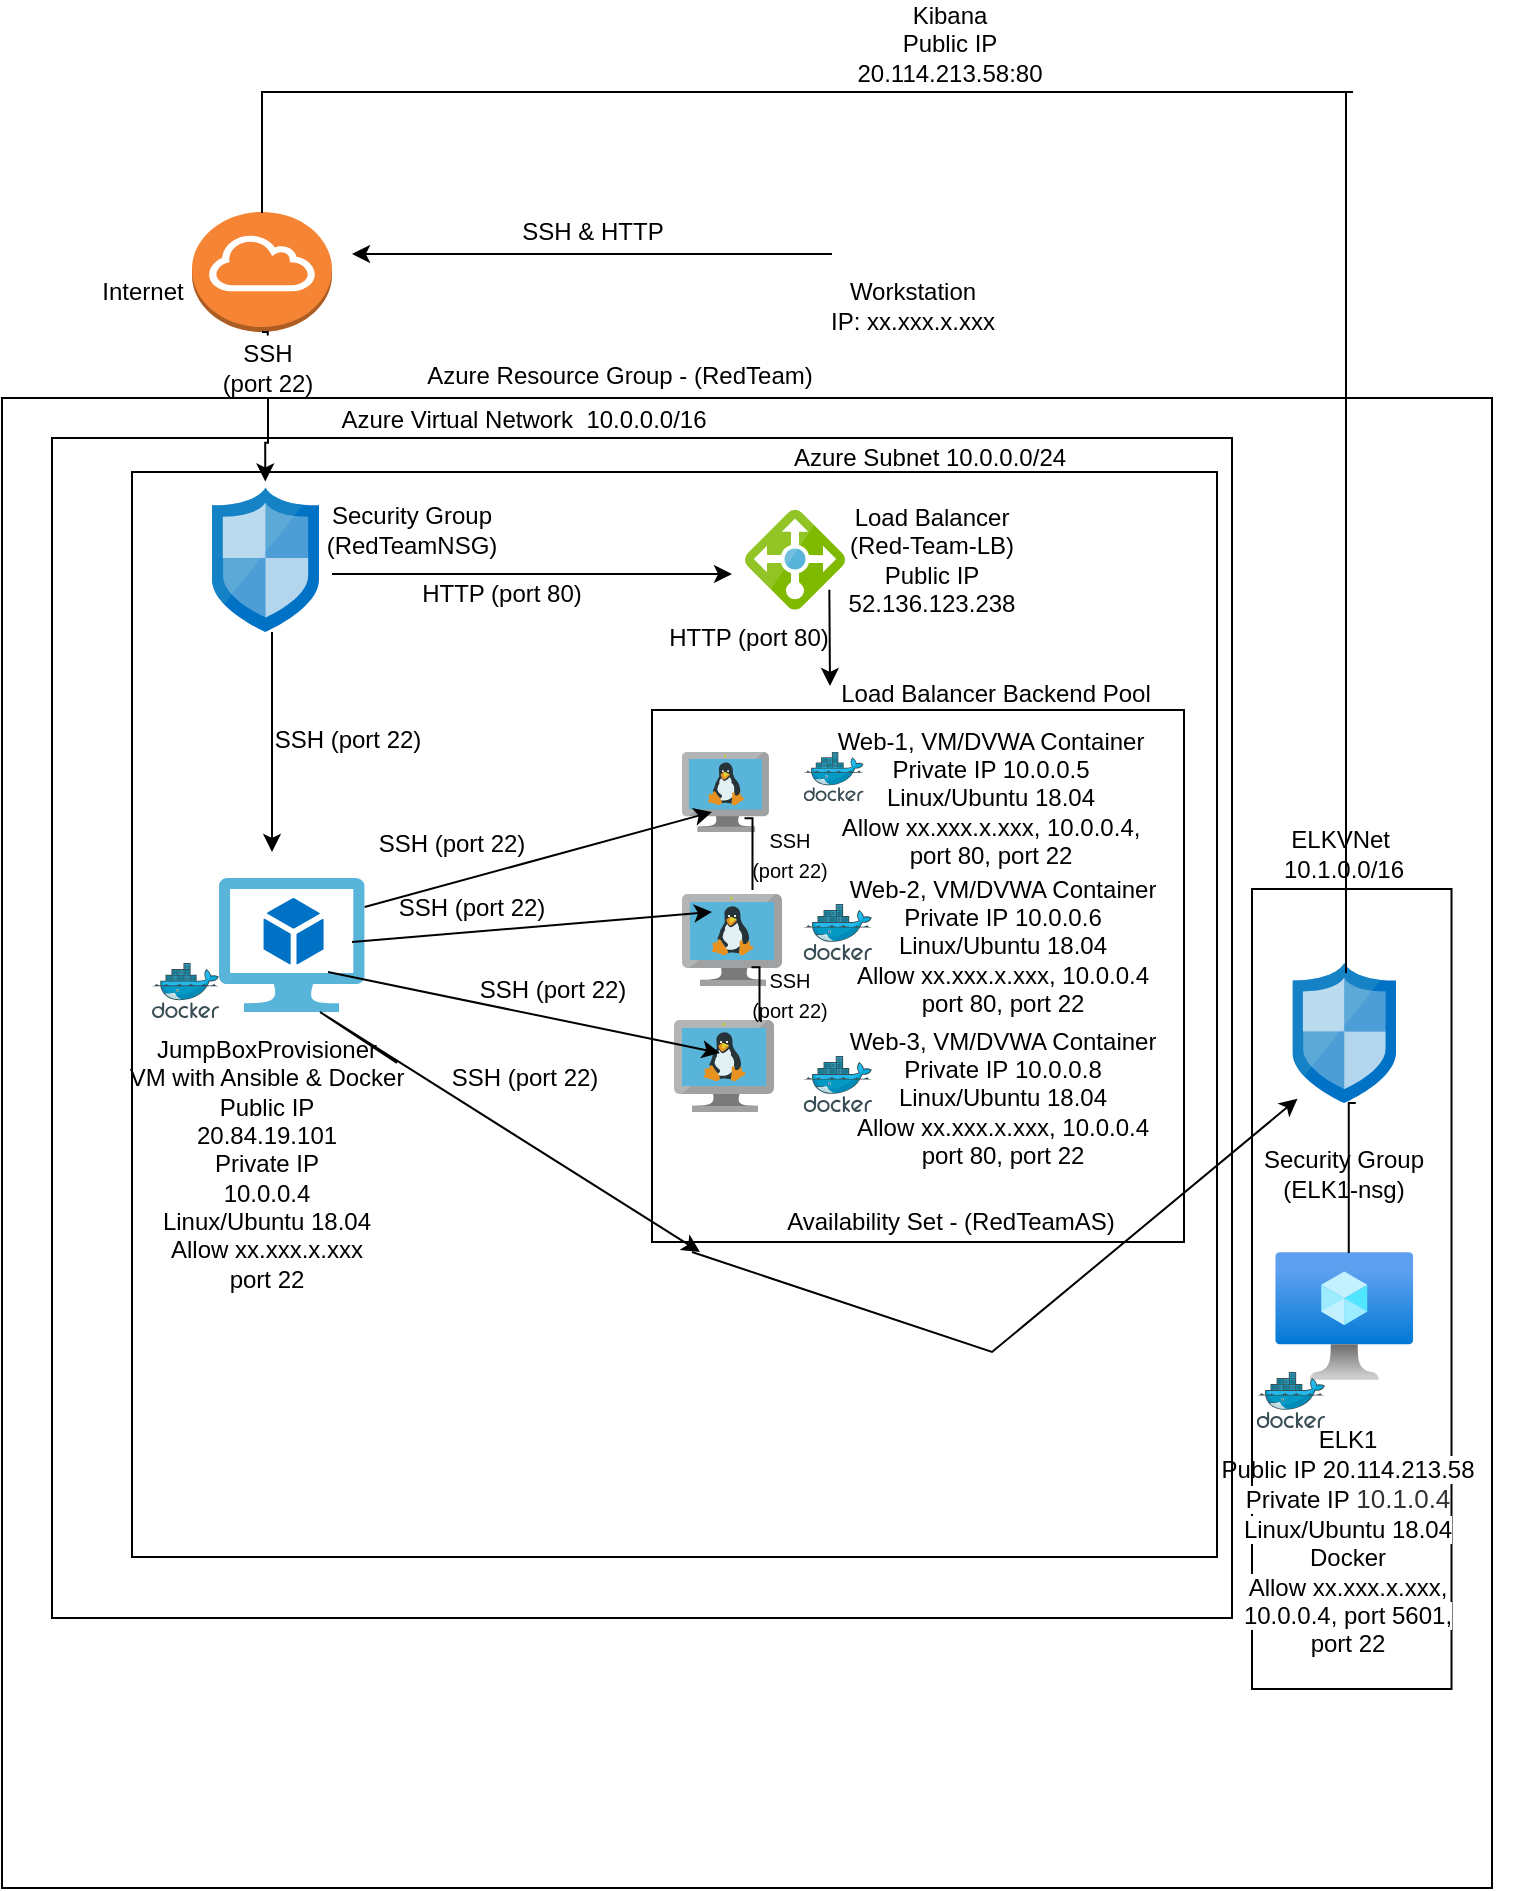 <mxfile version="15.8.7" type="device"><diagram id="WzucsT6yNqiudWVPZJ-P" name="Page-1"><mxGraphModel dx="756" dy="1525" grid="1" gridSize="10" guides="1" tooltips="1" connect="1" arrows="1" fold="1" page="1" pageScale="1" pageWidth="850" pageHeight="1100" math="0" shadow="0"><root><mxCell id="0"/><mxCell id="1" parent="0"/><mxCell id="wg0jhoDlTeRWminIXX47-11" value="" style="whiteSpace=wrap;html=1;aspect=fixed;" parent="1" vertex="1"><mxGeometry x="125" y="13" width="745" height="745" as="geometry"/></mxCell><mxCell id="M86I7v_ZzIiH5RGYhvwP-10" value="" style="whiteSpace=wrap;html=1;aspect=fixed;" parent="1" vertex="1"><mxGeometry x="150" y="33" width="590" height="590" as="geometry"/></mxCell><mxCell id="M86I7v_ZzIiH5RGYhvwP-17" value="" style="whiteSpace=wrap;html=1;aspect=fixed;" parent="1" vertex="1"><mxGeometry x="190.0" y="50" width="542.5" height="542.5" as="geometry"/></mxCell><mxCell id="M86I7v_ZzIiH5RGYhvwP-13" value="" style="whiteSpace=wrap;html=1;aspect=fixed;" parent="1" vertex="1"><mxGeometry x="450" y="169" width="266" height="266" as="geometry"/></mxCell><mxCell id="wg0jhoDlTeRWminIXX47-1" value="" style="sketch=0;aspect=fixed;html=1;points=[];align=center;image;fontSize=12;image=img/lib/mscae/VM_Linux.svg;" parent="1" vertex="1"><mxGeometry x="465" y="190" width="43.48" height="40" as="geometry"/></mxCell><mxCell id="wg0jhoDlTeRWminIXX47-2" value="" style="sketch=0;aspect=fixed;html=1;points=[];align=center;image;fontSize=12;image=img/lib/mscae/VM_Linux.svg;" parent="1" vertex="1"><mxGeometry x="465" y="261" width="50" height="46" as="geometry"/></mxCell><mxCell id="wg0jhoDlTeRWminIXX47-4" value="" style="sketch=0;aspect=fixed;html=1;points=[];align=center;image;fontSize=12;image=img/lib/mscae/VM_Linux.svg;" parent="1" vertex="1"><mxGeometry x="461" y="324" width="50" height="46" as="geometry"/></mxCell><mxCell id="wg0jhoDlTeRWminIXX47-5" value="" style="sketch=0;aspect=fixed;html=1;points=[];align=center;image;fontSize=12;image=img/lib/mscae/Virtual_Machine_2.svg;" parent="1" vertex="1"><mxGeometry x="233.5" y="253" width="72.83" height="67" as="geometry"/></mxCell><mxCell id="wg0jhoDlTeRWminIXX47-6" value="Web-1,&amp;nbsp;VM/DVWA Container&lt;br&gt;Private IP 10.0.0.5&lt;br&gt;Linux/Ubuntu 18.04&lt;br&gt;Allow xx.xxx.x.xxx, 10.0.0.4,&lt;br&gt;port 80, port 22" style="text;html=1;align=center;verticalAlign=middle;resizable=0;points=[];autosize=1;strokeColor=none;fillColor=none;" parent="1" vertex="1"><mxGeometry x="534.15" y="173" width="170" height="80" as="geometry"/></mxCell><mxCell id="wg0jhoDlTeRWminIXX47-7" value="Web-2,&amp;nbsp;VM/DVWA Container&lt;br&gt;Private IP&amp;nbsp;10.0.0.6&lt;br&gt;Linux/Ubuntu 18.04&lt;br&gt;Allow xx.xxx.x.xxx, 10.0.0.4&lt;br&gt;port 80, port 22" style="text;html=1;align=center;verticalAlign=middle;resizable=0;points=[];autosize=1;strokeColor=none;fillColor=none;" parent="1" vertex="1"><mxGeometry x="540" y="246.5" width="170" height="80" as="geometry"/></mxCell><mxCell id="wg0jhoDlTeRWminIXX47-8" value="Web-3,&amp;nbsp;VM/DVWA Container&lt;br&gt;Private IP&amp;nbsp;10.0.0.8&lt;br&gt;Linux/Ubuntu 18.04&lt;br&gt;Allow xx.xxx.x.xxx, 10.0.0.4&lt;br&gt;port 80, port 22" style="text;html=1;align=center;verticalAlign=middle;resizable=0;points=[];autosize=1;strokeColor=none;fillColor=none;" parent="1" vertex="1"><mxGeometry x="540" y="323" width="170" height="80" as="geometry"/></mxCell><mxCell id="wg0jhoDlTeRWminIXX47-9" value="JumpBoxProvisioner&lt;br&gt;VM with Ansible &amp;amp; Docker&lt;br&gt;Public IP&lt;br&gt;20.84.19.101&lt;br&gt;Private IP&lt;br&gt;10.0.0.4&lt;br&gt;Linux/Ubuntu 18.04&lt;br&gt;Allow xx.xxx.x.xxx&lt;br&gt;port 22" style="text;html=1;align=center;verticalAlign=middle;resizable=0;points=[];autosize=1;strokeColor=none;fillColor=none;" parent="1" vertex="1"><mxGeometry x="181.75" y="331" width="150" height="130" as="geometry"/></mxCell><mxCell id="wg0jhoDlTeRWminIXX47-12" value="Load Balancer&lt;br&gt;(Red-Team-LB)&lt;br&gt;Public IP&lt;br&gt;52.136.123.238" style="text;html=1;strokeColor=none;fillColor=none;align=center;verticalAlign=middle;whiteSpace=wrap;rounded=0;" parent="1" vertex="1"><mxGeometry x="560" y="78.85" width="60" height="30" as="geometry"/></mxCell><mxCell id="wg0jhoDlTeRWminIXX47-13" value="Azure Resource Group - (RedTeam)" style="text;html=1;strokeColor=none;fillColor=none;align=center;verticalAlign=middle;whiteSpace=wrap;rounded=0;" parent="1" vertex="1"><mxGeometry x="318.5" y="-15" width="230" height="33" as="geometry"/></mxCell><mxCell id="UZ7SBt5MWei3jfaFILSB-19" style="edgeStyle=orthogonalEdgeStyle;rounded=0;orthogonalLoop=1;jettySize=auto;html=1;exitX=0.5;exitY=1;exitDx=0;exitDy=0;exitPerimeter=0;entryX=0.498;entryY=-0.041;entryDx=0;entryDy=0;entryPerimeter=0;startArrow=none;" parent="1" source="XFvZmi_JjZ1ZqLV4v8gB-1" target="M86I7v_ZzIiH5RGYhvwP-24" edge="1"><mxGeometry relative="1" as="geometry"/></mxCell><mxCell id="M86I7v_ZzIiH5RGYhvwP-1" value="" style="outlineConnect=0;dashed=0;verticalLabelPosition=bottom;verticalAlign=top;align=center;html=1;shape=mxgraph.aws3.internet_gateway;fillColor=#F58534;gradientColor=none;" parent="1" vertex="1"><mxGeometry x="220" y="-80" width="70" height="60" as="geometry"/></mxCell><mxCell id="M86I7v_ZzIiH5RGYhvwP-2" value="" style="shape=image;html=1;verticalAlign=top;verticalLabelPosition=bottom;labelBackgroundColor=#ffffff;imageAspect=0;aspect=fixed;image=https://cdn3.iconfinder.com/data/icons/business-and-education-1/512/263_workplace_workstation_office_lamp_computer-128.png" parent="1" vertex="1"><mxGeometry x="546.5" y="-88" width="48" height="48" as="geometry"/></mxCell><mxCell id="M86I7v_ZzIiH5RGYhvwP-3" value="&lt;br&gt;Workstation&lt;br&gt;IP: xx.xxx.x.xxx" style="text;html=1;align=center;verticalAlign=middle;resizable=0;points=[];autosize=1;strokeColor=none;fillColor=none;" parent="1" vertex="1"><mxGeometry x="530" y="-65" width="100" height="50" as="geometry"/></mxCell><mxCell id="M86I7v_ZzIiH5RGYhvwP-4" value="Internet" style="text;html=1;align=center;verticalAlign=middle;resizable=0;points=[];autosize=1;strokeColor=none;fillColor=none;" parent="1" vertex="1"><mxGeometry x="165" y="-50" width="60" height="20" as="geometry"/></mxCell><mxCell id="M86I7v_ZzIiH5RGYhvwP-9" value="" style="sketch=0;aspect=fixed;html=1;points=[];align=center;image;fontSize=12;image=img/lib/mscae/Load_Balancer_feature.svg;" parent="1" vertex="1"><mxGeometry x="496.5" y="68.85" width="50" height="50" as="geometry"/></mxCell><mxCell id="M86I7v_ZzIiH5RGYhvwP-11" value="Azure Virtual Network&amp;nbsp; 10.0.0.0/16" style="text;html=1;strokeColor=none;fillColor=none;align=center;verticalAlign=middle;whiteSpace=wrap;rounded=0;" parent="1" vertex="1"><mxGeometry x="261" y="9" width="250" height="30" as="geometry"/></mxCell><mxCell id="M86I7v_ZzIiH5RGYhvwP-19" value="Azure Subnet 10.0.0.0/24" style="text;html=1;strokeColor=none;fillColor=none;align=center;verticalAlign=middle;whiteSpace=wrap;rounded=0;" parent="1" vertex="1"><mxGeometry x="474" y="27.5" width="230" height="30" as="geometry"/></mxCell><mxCell id="M86I7v_ZzIiH5RGYhvwP-24" value="" style="sketch=0;aspect=fixed;html=1;points=[];align=center;image;fontSize=12;image=img/lib/mscae/Network_Security_Groups_Classic.svg;" parent="1" vertex="1"><mxGeometry x="230" y="57.7" width="53.5" height="72.3" as="geometry"/></mxCell><mxCell id="M86I7v_ZzIiH5RGYhvwP-25" value="Security Group (RedTeamNSG)" style="text;html=1;strokeColor=none;fillColor=none;align=center;verticalAlign=middle;whiteSpace=wrap;rounded=0;" parent="1" vertex="1"><mxGeometry x="300" y="70" width="60" height="17.85" as="geometry"/></mxCell><mxCell id="M86I7v_ZzIiH5RGYhvwP-30" value="" style="endArrow=classic;html=1;rounded=0;exitX=1;exitY=0.217;exitDx=0;exitDy=0;exitPerimeter=0;" parent="1" source="wg0jhoDlTeRWminIXX47-5" edge="1"><mxGeometry width="50" height="50" relative="1" as="geometry"><mxPoint x="310" y="270" as="sourcePoint"/><mxPoint x="480" y="220" as="targetPoint"/></mxGeometry></mxCell><mxCell id="M86I7v_ZzIiH5RGYhvwP-31" value="" style="endArrow=classic;html=1;rounded=0;" parent="1" edge="1"><mxGeometry width="50" height="50" relative="1" as="geometry"><mxPoint x="288" y="300" as="sourcePoint"/><mxPoint x="484" y="340.5" as="targetPoint"/></mxGeometry></mxCell><mxCell id="M86I7v_ZzIiH5RGYhvwP-33" value="SSH (port 22)&lt;br&gt;" style="text;html=1;strokeColor=none;fillColor=none;align=center;verticalAlign=middle;whiteSpace=wrap;rounded=0;" parent="1" vertex="1"><mxGeometry x="310" y="221" width="80" height="30" as="geometry"/></mxCell><mxCell id="M86I7v_ZzIiH5RGYhvwP-34" value="SSH (port 22)" style="text;html=1;strokeColor=none;fillColor=none;align=center;verticalAlign=middle;whiteSpace=wrap;rounded=0;" parent="1" vertex="1"><mxGeometry x="346.5" y="338" width="79" height="30" as="geometry"/></mxCell><mxCell id="TWHGhxZVKSS2lSY2foZ8-2" value="" style="endArrow=classic;html=1;rounded=0;" parent="1" edge="1"><mxGeometry width="50" height="50" relative="1" as="geometry"><mxPoint x="300" y="285" as="sourcePoint"/><mxPoint x="480" y="270" as="targetPoint"/></mxGeometry></mxCell><mxCell id="UZ7SBt5MWei3jfaFILSB-4" value="" style="endArrow=classic;html=1;rounded=0;" parent="1" edge="1"><mxGeometry width="50" height="50" relative="1" as="geometry"><mxPoint x="540" y="-59" as="sourcePoint"/><mxPoint x="300" y="-59" as="targetPoint"/><Array as="points"><mxPoint x="454" y="-59"/></Array></mxGeometry></mxCell><mxCell id="UZ7SBt5MWei3jfaFILSB-14" value="SSH &amp;amp; HTTP" style="text;html=1;align=center;verticalAlign=middle;resizable=0;points=[];autosize=1;strokeColor=none;fillColor=none;" parent="1" vertex="1"><mxGeometry x="375" y="-80" width="90" height="20" as="geometry"/></mxCell><mxCell id="UZ7SBt5MWei3jfaFILSB-22" value="" style="endArrow=classic;html=1;rounded=0;" parent="1" edge="1"><mxGeometry width="50" height="50" relative="1" as="geometry"><mxPoint x="290" y="101" as="sourcePoint"/><mxPoint x="490" y="101" as="targetPoint"/></mxGeometry></mxCell><mxCell id="UZ7SBt5MWei3jfaFILSB-25" value="" style="endArrow=classic;html=1;rounded=0;" parent="1" edge="1"><mxGeometry width="50" height="50" relative="1" as="geometry"><mxPoint x="260" y="130" as="sourcePoint"/><mxPoint x="260" y="240" as="targetPoint"/><Array as="points"/></mxGeometry></mxCell><mxCell id="UZ7SBt5MWei3jfaFILSB-27" value="Load Balancer Backend Pool" style="text;html=1;strokeColor=none;fillColor=none;align=center;verticalAlign=middle;whiteSpace=wrap;rounded=0;" parent="1" vertex="1"><mxGeometry x="527" y="152" width="190" height="18" as="geometry"/></mxCell><mxCell id="UZ7SBt5MWei3jfaFILSB-29" value="Availability Set - (RedTeamAS)" style="text;html=1;strokeColor=none;fillColor=none;align=center;verticalAlign=middle;whiteSpace=wrap;rounded=0;" parent="1" vertex="1"><mxGeometry x="511" y="410" width="176.5" height="30" as="geometry"/></mxCell><mxCell id="UZ7SBt5MWei3jfaFILSB-30" value="SSH (port 22)" style="text;html=1;strokeColor=none;fillColor=none;align=center;verticalAlign=middle;whiteSpace=wrap;rounded=0;" parent="1" vertex="1"><mxGeometry x="256" y="169" width="84" height="30" as="geometry"/></mxCell><mxCell id="UZ7SBt5MWei3jfaFILSB-33" value="HTTP (port 80)" style="text;html=1;strokeColor=none;fillColor=none;align=center;verticalAlign=middle;whiteSpace=wrap;rounded=0;" parent="1" vertex="1"><mxGeometry x="330" y="95.85" width="90" height="30" as="geometry"/></mxCell><mxCell id="UZ7SBt5MWei3jfaFILSB-35" value="" style="sketch=0;aspect=fixed;html=1;points=[];align=center;image;fontSize=12;image=img/lib/mscae/Docker.svg;" parent="1" vertex="1"><mxGeometry x="525.85" y="190" width="30" height="24.6" as="geometry"/></mxCell><mxCell id="UZ7SBt5MWei3jfaFILSB-41" value="" style="endArrow=classic;html=1;rounded=0;" parent="1" edge="1"><mxGeometry width="50" height="50" relative="1" as="geometry"><mxPoint x="538.67" y="108.85" as="sourcePoint"/><mxPoint x="539" y="157" as="targetPoint"/><Array as="points"/></mxGeometry></mxCell><mxCell id="UZ7SBt5MWei3jfaFILSB-46" value="" style="sketch=0;aspect=fixed;html=1;points=[];align=center;image;fontSize=12;image=img/lib/mscae/Docker.svg;" parent="1" vertex="1"><mxGeometry x="525.85" y="342" width="34.15" height="28" as="geometry"/></mxCell><mxCell id="UZ7SBt5MWei3jfaFILSB-47" value="" style="sketch=0;aspect=fixed;html=1;points=[];align=center;image;fontSize=12;image=img/lib/mscae/Docker.svg;" parent="1" vertex="1"><mxGeometry x="525.85" y="266" width="34.15" height="28" as="geometry"/></mxCell><mxCell id="UZ7SBt5MWei3jfaFILSB-53" value="SSH (port 22)&lt;br&gt;" style="text;html=1;strokeColor=none;fillColor=none;align=center;verticalAlign=middle;whiteSpace=wrap;rounded=0;" parent="1" vertex="1"><mxGeometry x="320" y="253" width="80" height="30" as="geometry"/></mxCell><mxCell id="UZ7SBt5MWei3jfaFILSB-54" value="HTTP (port 80)" style="text;html=1;strokeColor=none;fillColor=none;align=center;verticalAlign=middle;whiteSpace=wrap;rounded=0;" parent="1" vertex="1"><mxGeometry x="455" y="118" width="87" height="30" as="geometry"/></mxCell><mxCell id="UZ7SBt5MWei3jfaFILSB-55" value="" style="sketch=0;aspect=fixed;html=1;points=[];align=center;image;fontSize=12;image=img/lib/mscae/Docker.svg;" parent="1" vertex="1"><mxGeometry x="200" y="295.53" width="33.5" height="27.47" as="geometry"/></mxCell><mxCell id="UZ7SBt5MWei3jfaFILSB-58" value="" style="shape=image;html=1;verticalAlign=top;verticalLabelPosition=bottom;labelBackgroundColor=#ffffff;imageAspect=0;aspect=fixed;image=https://cdn1.iconfinder.com/data/icons/Futurosoft%20Icons%200.5.2/128x128/apps/applixware.png" parent="1" vertex="1"><mxGeometry x="205" y="267.5" width="23" height="23" as="geometry"/></mxCell><mxCell id="J-2kSX31JKeF0YgYcfdz-8" value="" style="rounded=0;whiteSpace=wrap;html=1;fontSize=12;direction=south;" parent="1" vertex="1"><mxGeometry x="750" y="258.5" width="99.75" height="400" as="geometry"/></mxCell><mxCell id="J-2kSX31JKeF0YgYcfdz-3" value="&lt;font style=&quot;font-size: 12px&quot;&gt;ELKVNet&amp;nbsp;&lt;br&gt;&lt;span style=&quot;background-color: rgb(255 , 255 , 255)&quot;&gt;10.1.0.0/16&lt;/span&gt;&lt;/font&gt;" style="text;html=1;strokeColor=none;fillColor=none;align=center;verticalAlign=middle;whiteSpace=wrap;rounded=0;" parent="1" vertex="1"><mxGeometry x="701.13" y="221" width="190" height="40" as="geometry"/></mxCell><mxCell id="J-2kSX31JKeF0YgYcfdz-4" value="" style="aspect=fixed;html=1;points=[];align=center;image;fontSize=12;image=img/lib/azure2/compute/Virtual_Machine.svg;" parent="1" vertex="1"><mxGeometry x="761.63" y="440" width="69" height="64" as="geometry"/></mxCell><mxCell id="J-2kSX31JKeF0YgYcfdz-5" value="ELK1&lt;br&gt;&lt;font style=&quot;font-size: 12px&quot;&gt;Public IP&amp;nbsp;&lt;span style=&quot;font-family: &amp;#34;az_ea_font&amp;#34; , &amp;#34;segoe ui&amp;#34; , &amp;#34;az_font&amp;#34; , , , &amp;#34;blinkmacsystemfont&amp;#34; , &amp;#34;roboto&amp;#34; , &amp;#34;oxygen&amp;#34; , &amp;#34;ubuntu&amp;#34; , &amp;#34;cantarell&amp;#34; , &amp;#34;open sans&amp;#34; , &amp;#34;helvetica neue&amp;#34; , sans-serif ; background-color: rgb(255 , 255 , 255)&quot;&gt;20.114.213.58&lt;br&gt;Private IP&amp;nbsp;&lt;/span&gt;&lt;span style=&quot;color: rgb(50 , 49 , 48) ; font-family: &amp;#34;az_ea_font&amp;#34; , &amp;#34;segoe ui&amp;#34; , &amp;#34;az_font&amp;#34; , , , &amp;#34;blinkmacsystemfont&amp;#34; , &amp;#34;roboto&amp;#34; , &amp;#34;oxygen&amp;#34; , &amp;#34;ubuntu&amp;#34; , &amp;#34;cantarell&amp;#34; , &amp;#34;open sans&amp;#34; , &amp;#34;helvetica neue&amp;#34; , sans-serif ; font-size: 13px ; background-color: rgb(255 , 255 , 255)&quot;&gt;10.1.0.4&lt;br&gt;&lt;/span&gt;&lt;span style=&quot;font-family: &amp;#34;az_ea_font&amp;#34; , &amp;#34;segoe ui&amp;#34; , &amp;#34;az_font&amp;#34; , , , &amp;#34;blinkmacsystemfont&amp;#34; , &amp;#34;roboto&amp;#34; , &amp;#34;oxygen&amp;#34; , &amp;#34;ubuntu&amp;#34; , &amp;#34;cantarell&amp;#34; , &amp;#34;open sans&amp;#34; , &amp;#34;helvetica neue&amp;#34; , sans-serif ; background-color: rgb(255 , 255 , 255)&quot;&gt;Linux/Ubuntu 18.04&lt;br&gt;Docker&lt;br&gt;Allow xx.xxx.x.xxx, 10.0.0.4, port 5601, &lt;br&gt;port 22&lt;br&gt;&lt;/span&gt;&lt;/font&gt;" style="text;html=1;strokeColor=none;fillColor=none;align=center;verticalAlign=middle;whiteSpace=wrap;rounded=0;fontSize=12;" parent="1" vertex="1"><mxGeometry x="726.13" y="550" width="143.87" height="70" as="geometry"/></mxCell><mxCell id="J-2kSX31JKeF0YgYcfdz-6" value="" style="sketch=0;aspect=fixed;html=1;points=[];align=center;image;fontSize=12;image=img/lib/mscae/Network_Security_Groups_Classic.svg;" parent="1" vertex="1"><mxGeometry x="770.23" y="295.53" width="51.8" height="70" as="geometry"/></mxCell><mxCell id="B1k5pTh2SuPVBvDNU83o-5" value="" style="endArrow=classic;html=1;rounded=0;" parent="1" edge="1"><mxGeometry width="50" height="50" relative="1" as="geometry"><mxPoint x="322.5" y="345.5" as="sourcePoint"/><mxPoint x="474" y="440" as="targetPoint"/><Array as="points"><mxPoint x="284" y="320"/></Array></mxGeometry></mxCell><mxCell id="B1k5pTh2SuPVBvDNU83o-6" value="" style="endArrow=classic;html=1;rounded=0;entryX=0.049;entryY=0.969;entryDx=0;entryDy=0;entryPerimeter=0;" parent="1" target="J-2kSX31JKeF0YgYcfdz-6" edge="1"><mxGeometry width="50" height="50" relative="1" as="geometry"><mxPoint x="470" y="440" as="sourcePoint"/><mxPoint x="580" y="420" as="targetPoint"/><Array as="points"><mxPoint x="620" y="490"/></Array></mxGeometry></mxCell><mxCell id="B1k5pTh2SuPVBvDNU83o-8" value="SSH (port 22)" style="text;html=1;strokeColor=none;fillColor=none;align=center;verticalAlign=middle;whiteSpace=wrap;rounded=0;" parent="1" vertex="1"><mxGeometry x="361" y="294" width="79" height="30" as="geometry"/></mxCell><mxCell id="B1k5pTh2SuPVBvDNU83o-11" value="Security Group (ELK1-nsg)" style="text;html=1;strokeColor=none;fillColor=none;align=center;verticalAlign=middle;whiteSpace=wrap;rounded=0;" parent="1" vertex="1"><mxGeometry x="752.38" y="392.15" width="87.5" height="17.85" as="geometry"/></mxCell><mxCell id="B1k5pTh2SuPVBvDNU83o-15" value="" style="shape=partialRectangle;whiteSpace=wrap;html=1;bottom=0;right=0;fillColor=none;" parent="1" vertex="1"><mxGeometry x="255" y="-140" width="545" height="60" as="geometry"/></mxCell><mxCell id="B1k5pTh2SuPVBvDNU83o-16" value="" style="shape=partialRectangle;whiteSpace=wrap;html=1;bottom=0;right=0;fillColor=none;direction=south;" parent="1" vertex="1"><mxGeometry x="717" y="-140" width="80" height="440" as="geometry"/></mxCell><mxCell id="B1k5pTh2SuPVBvDNU83o-18" value="Kibana&lt;br&gt;&lt;font style=&quot;font-size: 12px&quot;&gt;Public IP&lt;br&gt;&lt;span style=&quot;font-family: &amp;#34;az_ea_font&amp;#34; , &amp;#34;segoe ui&amp;#34; , &amp;#34;az_font&amp;#34; , , , &amp;#34;blinkmacsystemfont&amp;#34; , &amp;#34;roboto&amp;#34; , &amp;#34;oxygen&amp;#34; , &amp;#34;ubuntu&amp;#34; , &amp;#34;cantarell&amp;#34; , &amp;#34;open sans&amp;#34; , &amp;#34;helvetica neue&amp;#34; , sans-serif ; background-color: rgb(255 , 255 , 255)&quot;&gt;20.114.213.58:80&lt;/span&gt;&lt;span style=&quot;font-family: &amp;#34;az_ea_font&amp;#34; , &amp;#34;segoe ui&amp;#34; , &amp;#34;az_font&amp;#34; , , , &amp;#34;blinkmacsystemfont&amp;#34; , &amp;#34;roboto&amp;#34; , &amp;#34;oxygen&amp;#34; , &amp;#34;ubuntu&amp;#34; , &amp;#34;cantarell&amp;#34; , &amp;#34;open sans&amp;#34; , &amp;#34;helvetica neue&amp;#34; , sans-serif ; background-color: rgb(255 , 255 , 255)&quot;&gt;&lt;br&gt;&lt;/span&gt;&lt;/font&gt;" style="text;html=1;strokeColor=none;fillColor=none;align=center;verticalAlign=middle;whiteSpace=wrap;rounded=0;fontSize=12;" parent="1" vertex="1"><mxGeometry x="569.25" y="-179" width="60" height="30" as="geometry"/></mxCell><mxCell id="B1k5pTh2SuPVBvDNU83o-19" value="" style="shape=partialRectangle;whiteSpace=wrap;html=1;bottom=0;right=0;fillColor=none;" parent="1" vertex="1"><mxGeometry x="798.38" y="365.53" width="3" height="74.47" as="geometry"/></mxCell><mxCell id="XFvZmi_JjZ1ZqLV4v8gB-1" value="SSH &lt;br&gt;(port 22)" style="text;html=1;strokeColor=none;fillColor=none;align=center;verticalAlign=middle;whiteSpace=wrap;rounded=0;" parent="1" vertex="1"><mxGeometry x="228" y="-17" width="60" height="30" as="geometry"/></mxCell><mxCell id="XFvZmi_JjZ1ZqLV4v8gB-2" value="" style="edgeStyle=orthogonalEdgeStyle;rounded=0;orthogonalLoop=1;jettySize=auto;html=1;exitX=0.5;exitY=1;exitDx=0;exitDy=0;exitPerimeter=0;entryX=0.498;entryY=-0.041;entryDx=0;entryDy=0;entryPerimeter=0;endArrow=none;" parent="1" source="M86I7v_ZzIiH5RGYhvwP-1" target="XFvZmi_JjZ1ZqLV4v8gB-1" edge="1"><mxGeometry relative="1" as="geometry"><mxPoint x="255" y="-20" as="sourcePoint"/><mxPoint x="256.643" y="54.736" as="targetPoint"/></mxGeometry></mxCell><mxCell id="XFvZmi_JjZ1ZqLV4v8gB-4" value="" style="sketch=0;aspect=fixed;html=1;points=[];align=center;image;fontSize=12;image=img/lib/mscae/Docker.svg;" parent="1" vertex="1"><mxGeometry x="752.38" y="500" width="34.15" height="28" as="geometry"/></mxCell><mxCell id="XFvZmi_JjZ1ZqLV4v8gB-9" value="" style="shape=partialRectangle;whiteSpace=wrap;html=1;bottom=0;right=0;fillColor=none;direction=south;" parent="1" vertex="1"><mxGeometry x="496.75" y="223.1" width="3.5" height="35.4" as="geometry"/></mxCell><mxCell id="XFvZmi_JjZ1ZqLV4v8gB-10" value="" style="shape=partialRectangle;whiteSpace=wrap;html=1;bottom=0;right=0;fillColor=none;direction=south;" parent="1" vertex="1"><mxGeometry x="500.25" y="297.6" width="3.5" height="26.4" as="geometry"/></mxCell><mxCell id="XFvZmi_JjZ1ZqLV4v8gB-11" value="&lt;font style=&quot;font-size: 10px&quot;&gt;SSH &lt;br&gt;(port 22)&lt;/font&gt;" style="text;html=1;strokeColor=none;fillColor=none;align=center;verticalAlign=middle;whiteSpace=wrap;rounded=0;" parent="1" vertex="1"><mxGeometry x="488.5" y="235.5" width="60" height="11" as="geometry"/></mxCell><mxCell id="XFvZmi_JjZ1ZqLV4v8gB-12" value="&lt;font style=&quot;font-size: 10px&quot;&gt;SSH &lt;br&gt;(port 22)&lt;/font&gt;" style="text;html=1;strokeColor=none;fillColor=none;align=center;verticalAlign=middle;whiteSpace=wrap;rounded=0;" parent="1" vertex="1"><mxGeometry x="488.5" y="305.3" width="60" height="11" as="geometry"/></mxCell></root></mxGraphModel></diagram></mxfile>